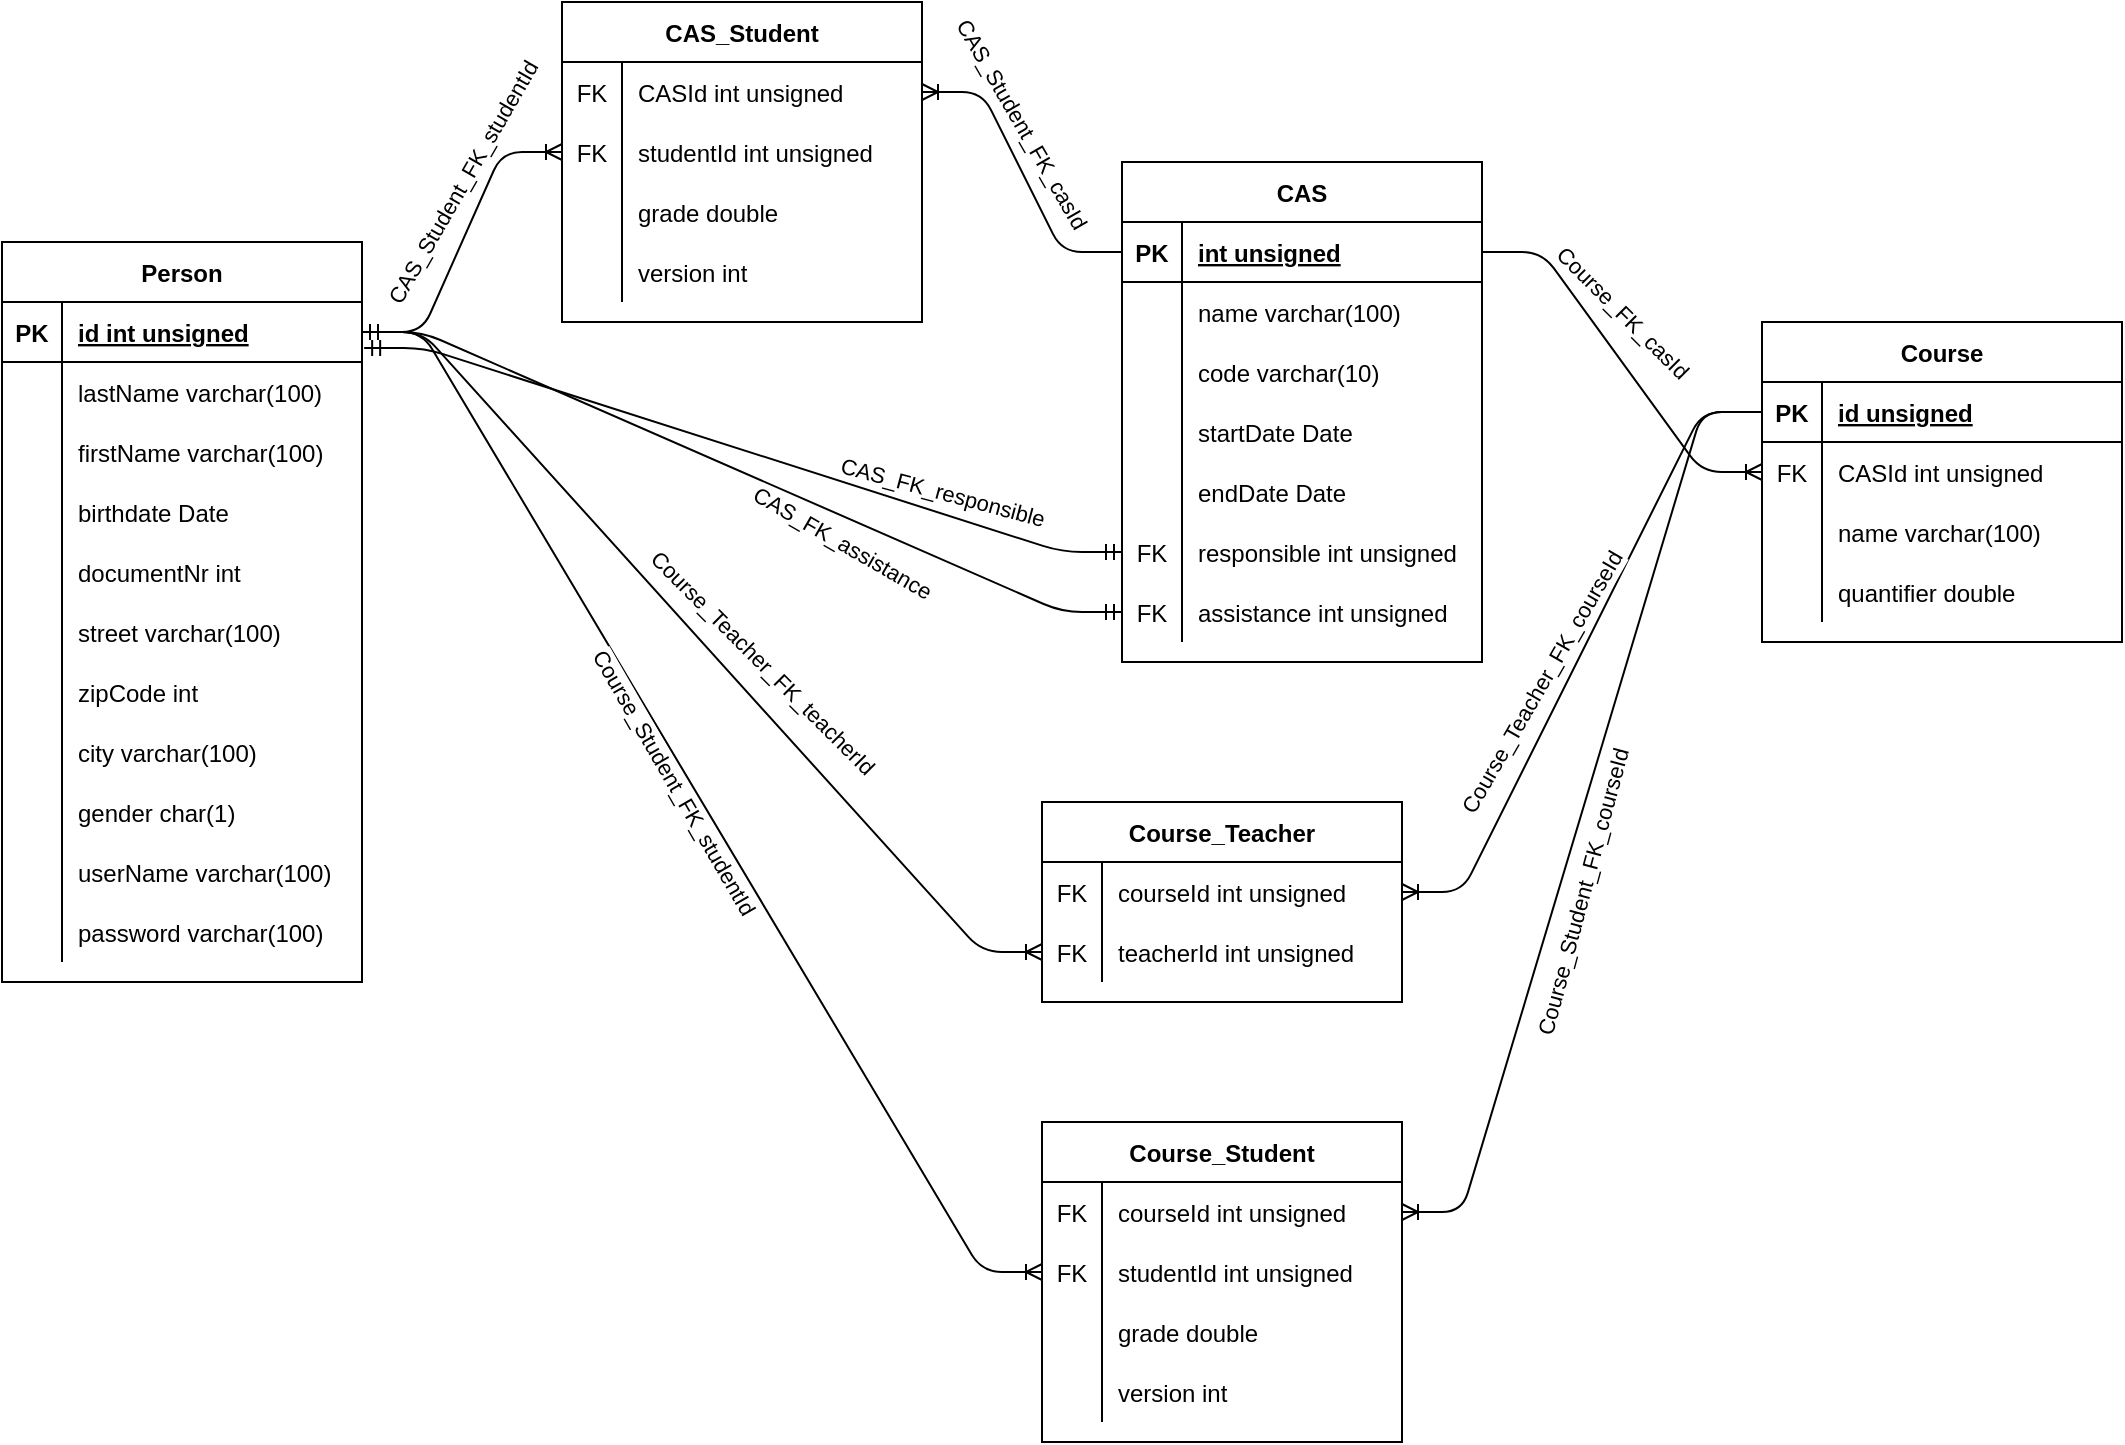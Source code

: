<mxfile version="13.9.9" type="device"><diagram id="R2lEEEUBdFMjLlhIrx00" name="Page-1"><mxGraphModel dx="1346" dy="1003" grid="1" gridSize="10" guides="1" tooltips="1" connect="1" arrows="1" fold="1" page="1" pageScale="1" pageWidth="1169" pageHeight="827" math="0" shadow="0" extFonts="Permanent Marker^https://fonts.googleapis.com/css?family=Permanent+Marker"><root><mxCell id="0"/><mxCell id="1" parent="0"/><mxCell id="SlYtWqzSnuoPG7znzPUq-1" value="Person" style="shape=table;startSize=30;container=1;collapsible=1;childLayout=tableLayout;fixedRows=1;rowLines=0;fontStyle=1;align=center;resizeLast=1;" parent="1" vertex="1"><mxGeometry x="40" y="160" width="180" height="370" as="geometry"/></mxCell><mxCell id="SlYtWqzSnuoPG7znzPUq-2" value="" style="shape=partialRectangle;collapsible=0;dropTarget=0;pointerEvents=0;fillColor=none;top=0;left=0;bottom=1;right=0;points=[[0,0.5],[1,0.5]];portConstraint=eastwest;" parent="SlYtWqzSnuoPG7znzPUq-1" vertex="1"><mxGeometry y="30" width="180" height="30" as="geometry"/></mxCell><mxCell id="SlYtWqzSnuoPG7znzPUq-3" value="PK" style="shape=partialRectangle;connectable=0;fillColor=none;top=0;left=0;bottom=0;right=0;fontStyle=1;overflow=hidden;" parent="SlYtWqzSnuoPG7znzPUq-2" vertex="1"><mxGeometry width="30" height="30" as="geometry"/></mxCell><mxCell id="SlYtWqzSnuoPG7znzPUq-4" value="id int unsigned" style="shape=partialRectangle;connectable=0;fillColor=none;top=0;left=0;bottom=0;right=0;align=left;spacingLeft=6;fontStyle=5;overflow=hidden;" parent="SlYtWqzSnuoPG7znzPUq-2" vertex="1"><mxGeometry x="30" width="150" height="30" as="geometry"/></mxCell><mxCell id="SlYtWqzSnuoPG7znzPUq-5" value="" style="shape=partialRectangle;collapsible=0;dropTarget=0;pointerEvents=0;fillColor=none;top=0;left=0;bottom=0;right=0;points=[[0,0.5],[1,0.5]];portConstraint=eastwest;" parent="SlYtWqzSnuoPG7znzPUq-1" vertex="1"><mxGeometry y="60" width="180" height="30" as="geometry"/></mxCell><mxCell id="SlYtWqzSnuoPG7znzPUq-6" value="" style="shape=partialRectangle;connectable=0;fillColor=none;top=0;left=0;bottom=0;right=0;editable=1;overflow=hidden;" parent="SlYtWqzSnuoPG7znzPUq-5" vertex="1"><mxGeometry width="30" height="30" as="geometry"/></mxCell><mxCell id="SlYtWqzSnuoPG7znzPUq-7" value="lastName varchar(100)" style="shape=partialRectangle;connectable=0;fillColor=none;top=0;left=0;bottom=0;right=0;align=left;spacingLeft=6;overflow=hidden;" parent="SlYtWqzSnuoPG7znzPUq-5" vertex="1"><mxGeometry x="30" width="150" height="30" as="geometry"/></mxCell><mxCell id="SlYtWqzSnuoPG7znzPUq-8" value="" style="shape=partialRectangle;collapsible=0;dropTarget=0;pointerEvents=0;fillColor=none;top=0;left=0;bottom=0;right=0;points=[[0,0.5],[1,0.5]];portConstraint=eastwest;" parent="SlYtWqzSnuoPG7znzPUq-1" vertex="1"><mxGeometry y="90" width="180" height="30" as="geometry"/></mxCell><mxCell id="SlYtWqzSnuoPG7znzPUq-9" value="" style="shape=partialRectangle;connectable=0;fillColor=none;top=0;left=0;bottom=0;right=0;editable=1;overflow=hidden;" parent="SlYtWqzSnuoPG7znzPUq-8" vertex="1"><mxGeometry width="30" height="30" as="geometry"/></mxCell><mxCell id="SlYtWqzSnuoPG7znzPUq-10" value="firstName varchar(100)" style="shape=partialRectangle;connectable=0;fillColor=none;top=0;left=0;bottom=0;right=0;align=left;spacingLeft=6;overflow=hidden;" parent="SlYtWqzSnuoPG7znzPUq-8" vertex="1"><mxGeometry x="30" width="150" height="30" as="geometry"/></mxCell><mxCell id="SlYtWqzSnuoPG7znzPUq-11" value="" style="shape=partialRectangle;collapsible=0;dropTarget=0;pointerEvents=0;fillColor=none;top=0;left=0;bottom=0;right=0;points=[[0,0.5],[1,0.5]];portConstraint=eastwest;" parent="SlYtWqzSnuoPG7znzPUq-1" vertex="1"><mxGeometry y="120" width="180" height="30" as="geometry"/></mxCell><mxCell id="SlYtWqzSnuoPG7znzPUq-12" value="" style="shape=partialRectangle;connectable=0;fillColor=none;top=0;left=0;bottom=0;right=0;editable=1;overflow=hidden;" parent="SlYtWqzSnuoPG7znzPUq-11" vertex="1"><mxGeometry width="30" height="30" as="geometry"/></mxCell><mxCell id="SlYtWqzSnuoPG7znzPUq-13" value="birthdate Date" style="shape=partialRectangle;connectable=0;fillColor=none;top=0;left=0;bottom=0;right=0;align=left;spacingLeft=6;overflow=hidden;" parent="SlYtWqzSnuoPG7znzPUq-11" vertex="1"><mxGeometry x="30" width="150" height="30" as="geometry"/></mxCell><mxCell id="SlYtWqzSnuoPG7znzPUq-14" value="" style="shape=partialRectangle;collapsible=0;dropTarget=0;pointerEvents=0;fillColor=none;top=0;left=0;bottom=0;right=0;points=[[0,0.5],[1,0.5]];portConstraint=eastwest;" parent="SlYtWqzSnuoPG7znzPUq-1" vertex="1"><mxGeometry y="150" width="180" height="30" as="geometry"/></mxCell><mxCell id="SlYtWqzSnuoPG7znzPUq-15" value="" style="shape=partialRectangle;connectable=0;fillColor=none;top=0;left=0;bottom=0;right=0;editable=1;overflow=hidden;" parent="SlYtWqzSnuoPG7znzPUq-14" vertex="1"><mxGeometry width="30" height="30" as="geometry"/></mxCell><mxCell id="SlYtWqzSnuoPG7znzPUq-16" value="documentNr int" style="shape=partialRectangle;connectable=0;fillColor=none;top=0;left=0;bottom=0;right=0;align=left;spacingLeft=6;overflow=hidden;" parent="SlYtWqzSnuoPG7znzPUq-14" vertex="1"><mxGeometry x="30" width="150" height="30" as="geometry"/></mxCell><mxCell id="SlYtWqzSnuoPG7znzPUq-17" value="" style="shape=partialRectangle;collapsible=0;dropTarget=0;pointerEvents=0;fillColor=none;top=0;left=0;bottom=0;right=0;points=[[0,0.5],[1,0.5]];portConstraint=eastwest;" parent="SlYtWqzSnuoPG7znzPUq-1" vertex="1"><mxGeometry y="180" width="180" height="30" as="geometry"/></mxCell><mxCell id="SlYtWqzSnuoPG7znzPUq-18" value="" style="shape=partialRectangle;connectable=0;fillColor=none;top=0;left=0;bottom=0;right=0;editable=1;overflow=hidden;" parent="SlYtWqzSnuoPG7znzPUq-17" vertex="1"><mxGeometry width="30" height="30" as="geometry"/></mxCell><mxCell id="SlYtWqzSnuoPG7znzPUq-19" value="street varchar(100)" style="shape=partialRectangle;connectable=0;fillColor=none;top=0;left=0;bottom=0;right=0;align=left;spacingLeft=6;overflow=hidden;" parent="SlYtWqzSnuoPG7znzPUq-17" vertex="1"><mxGeometry x="30" width="150" height="30" as="geometry"/></mxCell><mxCell id="SlYtWqzSnuoPG7znzPUq-20" value="" style="shape=partialRectangle;collapsible=0;dropTarget=0;pointerEvents=0;fillColor=none;top=0;left=0;bottom=0;right=0;points=[[0,0.5],[1,0.5]];portConstraint=eastwest;" parent="SlYtWqzSnuoPG7znzPUq-1" vertex="1"><mxGeometry y="210" width="180" height="30" as="geometry"/></mxCell><mxCell id="SlYtWqzSnuoPG7znzPUq-21" value="" style="shape=partialRectangle;connectable=0;fillColor=none;top=0;left=0;bottom=0;right=0;editable=1;overflow=hidden;" parent="SlYtWqzSnuoPG7znzPUq-20" vertex="1"><mxGeometry width="30" height="30" as="geometry"/></mxCell><mxCell id="SlYtWqzSnuoPG7znzPUq-22" value="zipCode int" style="shape=partialRectangle;connectable=0;fillColor=none;top=0;left=0;bottom=0;right=0;align=left;spacingLeft=6;overflow=hidden;" parent="SlYtWqzSnuoPG7znzPUq-20" vertex="1"><mxGeometry x="30" width="150" height="30" as="geometry"/></mxCell><mxCell id="SlYtWqzSnuoPG7znzPUq-23" value="" style="shape=partialRectangle;collapsible=0;dropTarget=0;pointerEvents=0;fillColor=none;top=0;left=0;bottom=0;right=0;points=[[0,0.5],[1,0.5]];portConstraint=eastwest;" parent="SlYtWqzSnuoPG7znzPUq-1" vertex="1"><mxGeometry y="240" width="180" height="30" as="geometry"/></mxCell><mxCell id="SlYtWqzSnuoPG7znzPUq-24" value="" style="shape=partialRectangle;connectable=0;fillColor=none;top=0;left=0;bottom=0;right=0;editable=1;overflow=hidden;" parent="SlYtWqzSnuoPG7znzPUq-23" vertex="1"><mxGeometry width="30" height="30" as="geometry"/></mxCell><mxCell id="SlYtWqzSnuoPG7znzPUq-25" value="city varchar(100)" style="shape=partialRectangle;connectable=0;fillColor=none;top=0;left=0;bottom=0;right=0;align=left;spacingLeft=6;overflow=hidden;" parent="SlYtWqzSnuoPG7znzPUq-23" vertex="1"><mxGeometry x="30" width="150" height="30" as="geometry"/></mxCell><mxCell id="SlYtWqzSnuoPG7znzPUq-26" value="" style="shape=partialRectangle;collapsible=0;dropTarget=0;pointerEvents=0;fillColor=none;top=0;left=0;bottom=0;right=0;points=[[0,0.5],[1,0.5]];portConstraint=eastwest;" parent="SlYtWqzSnuoPG7znzPUq-1" vertex="1"><mxGeometry y="270" width="180" height="30" as="geometry"/></mxCell><mxCell id="SlYtWqzSnuoPG7znzPUq-27" value="" style="shape=partialRectangle;connectable=0;fillColor=none;top=0;left=0;bottom=0;right=0;editable=1;overflow=hidden;" parent="SlYtWqzSnuoPG7znzPUq-26" vertex="1"><mxGeometry width="30" height="30" as="geometry"/></mxCell><mxCell id="SlYtWqzSnuoPG7znzPUq-28" value="gender char(1)" style="shape=partialRectangle;connectable=0;fillColor=none;top=0;left=0;bottom=0;right=0;align=left;spacingLeft=6;overflow=hidden;" parent="SlYtWqzSnuoPG7znzPUq-26" vertex="1"><mxGeometry x="30" width="150" height="30" as="geometry"/></mxCell><mxCell id="SlYtWqzSnuoPG7znzPUq-29" value="" style="shape=partialRectangle;collapsible=0;dropTarget=0;pointerEvents=0;fillColor=none;top=0;left=0;bottom=0;right=0;points=[[0,0.5],[1,0.5]];portConstraint=eastwest;" parent="SlYtWqzSnuoPG7znzPUq-1" vertex="1"><mxGeometry y="300" width="180" height="30" as="geometry"/></mxCell><mxCell id="SlYtWqzSnuoPG7znzPUq-30" value="" style="shape=partialRectangle;connectable=0;fillColor=none;top=0;left=0;bottom=0;right=0;editable=1;overflow=hidden;" parent="SlYtWqzSnuoPG7znzPUq-29" vertex="1"><mxGeometry width="30" height="30" as="geometry"/></mxCell><mxCell id="SlYtWqzSnuoPG7znzPUq-31" value="userName varchar(100)" style="shape=partialRectangle;connectable=0;fillColor=none;top=0;left=0;bottom=0;right=0;align=left;spacingLeft=6;overflow=hidden;" parent="SlYtWqzSnuoPG7znzPUq-29" vertex="1"><mxGeometry x="30" width="150" height="30" as="geometry"/></mxCell><mxCell id="SlYtWqzSnuoPG7znzPUq-32" value="" style="shape=partialRectangle;collapsible=0;dropTarget=0;pointerEvents=0;fillColor=none;top=0;left=0;bottom=0;right=0;points=[[0,0.5],[1,0.5]];portConstraint=eastwest;" parent="SlYtWqzSnuoPG7znzPUq-1" vertex="1"><mxGeometry y="330" width="180" height="30" as="geometry"/></mxCell><mxCell id="SlYtWqzSnuoPG7znzPUq-33" value="" style="shape=partialRectangle;connectable=0;fillColor=none;top=0;left=0;bottom=0;right=0;editable=1;overflow=hidden;" parent="SlYtWqzSnuoPG7znzPUq-32" vertex="1"><mxGeometry width="30" height="30" as="geometry"/></mxCell><mxCell id="SlYtWqzSnuoPG7znzPUq-34" value="password varchar(100)" style="shape=partialRectangle;connectable=0;fillColor=none;top=0;left=0;bottom=0;right=0;align=left;spacingLeft=6;overflow=hidden;" parent="SlYtWqzSnuoPG7znzPUq-32" vertex="1"><mxGeometry x="30" width="150" height="30" as="geometry"/></mxCell><mxCell id="SlYtWqzSnuoPG7znzPUq-35" value="CAS" style="shape=table;startSize=30;container=1;collapsible=1;childLayout=tableLayout;fixedRows=1;rowLines=0;fontStyle=1;align=center;resizeLast=1;" parent="1" vertex="1"><mxGeometry x="600" y="120" width="180" height="250" as="geometry"/></mxCell><mxCell id="SlYtWqzSnuoPG7znzPUq-36" value="" style="shape=partialRectangle;collapsible=0;dropTarget=0;pointerEvents=0;fillColor=none;top=0;left=0;bottom=1;right=0;points=[[0,0.5],[1,0.5]];portConstraint=eastwest;" parent="SlYtWqzSnuoPG7znzPUq-35" vertex="1"><mxGeometry y="30" width="180" height="30" as="geometry"/></mxCell><mxCell id="SlYtWqzSnuoPG7znzPUq-37" value="PK" style="shape=partialRectangle;connectable=0;fillColor=none;top=0;left=0;bottom=0;right=0;fontStyle=1;overflow=hidden;" parent="SlYtWqzSnuoPG7znzPUq-36" vertex="1"><mxGeometry width="30" height="30" as="geometry"/></mxCell><mxCell id="SlYtWqzSnuoPG7znzPUq-38" value="int unsigned" style="shape=partialRectangle;connectable=0;fillColor=none;top=0;left=0;bottom=0;right=0;align=left;spacingLeft=6;fontStyle=5;overflow=hidden;" parent="SlYtWqzSnuoPG7znzPUq-36" vertex="1"><mxGeometry x="30" width="150" height="30" as="geometry"/></mxCell><mxCell id="SlYtWqzSnuoPG7znzPUq-39" value="" style="shape=partialRectangle;collapsible=0;dropTarget=0;pointerEvents=0;fillColor=none;top=0;left=0;bottom=0;right=0;points=[[0,0.5],[1,0.5]];portConstraint=eastwest;" parent="SlYtWqzSnuoPG7znzPUq-35" vertex="1"><mxGeometry y="60" width="180" height="30" as="geometry"/></mxCell><mxCell id="SlYtWqzSnuoPG7znzPUq-40" value="" style="shape=partialRectangle;connectable=0;fillColor=none;top=0;left=0;bottom=0;right=0;editable=1;overflow=hidden;" parent="SlYtWqzSnuoPG7znzPUq-39" vertex="1"><mxGeometry width="30" height="30" as="geometry"/></mxCell><mxCell id="SlYtWqzSnuoPG7znzPUq-41" value="name varchar(100)" style="shape=partialRectangle;connectable=0;fillColor=none;top=0;left=0;bottom=0;right=0;align=left;spacingLeft=6;overflow=hidden;" parent="SlYtWqzSnuoPG7znzPUq-39" vertex="1"><mxGeometry x="30" width="150" height="30" as="geometry"/></mxCell><mxCell id="SlYtWqzSnuoPG7znzPUq-42" value="" style="shape=partialRectangle;collapsible=0;dropTarget=0;pointerEvents=0;fillColor=none;top=0;left=0;bottom=0;right=0;points=[[0,0.5],[1,0.5]];portConstraint=eastwest;" parent="SlYtWqzSnuoPG7znzPUq-35" vertex="1"><mxGeometry y="90" width="180" height="30" as="geometry"/></mxCell><mxCell id="SlYtWqzSnuoPG7znzPUq-43" value="" style="shape=partialRectangle;connectable=0;fillColor=none;top=0;left=0;bottom=0;right=0;editable=1;overflow=hidden;" parent="SlYtWqzSnuoPG7znzPUq-42" vertex="1"><mxGeometry width="30" height="30" as="geometry"/></mxCell><mxCell id="SlYtWqzSnuoPG7znzPUq-44" value="code varchar(10)" style="shape=partialRectangle;connectable=0;fillColor=none;top=0;left=0;bottom=0;right=0;align=left;spacingLeft=6;overflow=hidden;" parent="SlYtWqzSnuoPG7znzPUq-42" vertex="1"><mxGeometry x="30" width="150" height="30" as="geometry"/></mxCell><mxCell id="SlYtWqzSnuoPG7znzPUq-51" value="" style="shape=partialRectangle;collapsible=0;dropTarget=0;pointerEvents=0;fillColor=none;top=0;left=0;bottom=0;right=0;points=[[0,0.5],[1,0.5]];portConstraint=eastwest;" parent="SlYtWqzSnuoPG7znzPUq-35" vertex="1"><mxGeometry y="120" width="180" height="30" as="geometry"/></mxCell><mxCell id="SlYtWqzSnuoPG7znzPUq-52" value="" style="shape=partialRectangle;connectable=0;fillColor=none;top=0;left=0;bottom=0;right=0;editable=1;overflow=hidden;" parent="SlYtWqzSnuoPG7znzPUq-51" vertex="1"><mxGeometry width="30" height="30" as="geometry"/></mxCell><mxCell id="SlYtWqzSnuoPG7znzPUq-53" value="startDate Date" style="shape=partialRectangle;connectable=0;fillColor=none;top=0;left=0;bottom=0;right=0;align=left;spacingLeft=6;overflow=hidden;" parent="SlYtWqzSnuoPG7znzPUq-51" vertex="1"><mxGeometry x="30" width="150" height="30" as="geometry"/></mxCell><mxCell id="SlYtWqzSnuoPG7znzPUq-54" value="" style="shape=partialRectangle;collapsible=0;dropTarget=0;pointerEvents=0;fillColor=none;top=0;left=0;bottom=0;right=0;points=[[0,0.5],[1,0.5]];portConstraint=eastwest;" parent="SlYtWqzSnuoPG7znzPUq-35" vertex="1"><mxGeometry y="150" width="180" height="30" as="geometry"/></mxCell><mxCell id="SlYtWqzSnuoPG7znzPUq-55" value="" style="shape=partialRectangle;connectable=0;fillColor=none;top=0;left=0;bottom=0;right=0;editable=1;overflow=hidden;" parent="SlYtWqzSnuoPG7znzPUq-54" vertex="1"><mxGeometry width="30" height="30" as="geometry"/></mxCell><mxCell id="SlYtWqzSnuoPG7znzPUq-56" value="endDate Date" style="shape=partialRectangle;connectable=0;fillColor=none;top=0;left=0;bottom=0;right=0;align=left;spacingLeft=6;overflow=hidden;" parent="SlYtWqzSnuoPG7znzPUq-54" vertex="1"><mxGeometry x="30" width="150" height="30" as="geometry"/></mxCell><mxCell id="SlYtWqzSnuoPG7znzPUq-45" value="" style="shape=partialRectangle;collapsible=0;dropTarget=0;pointerEvents=0;fillColor=none;top=0;left=0;bottom=0;right=0;points=[[0,0.5],[1,0.5]];portConstraint=eastwest;" parent="SlYtWqzSnuoPG7znzPUq-35" vertex="1"><mxGeometry y="180" width="180" height="30" as="geometry"/></mxCell><mxCell id="SlYtWqzSnuoPG7znzPUq-46" value="FK" style="shape=partialRectangle;connectable=0;fillColor=none;top=0;left=0;bottom=0;right=0;editable=1;overflow=hidden;" parent="SlYtWqzSnuoPG7znzPUq-45" vertex="1"><mxGeometry width="30" height="30" as="geometry"/></mxCell><mxCell id="SlYtWqzSnuoPG7znzPUq-47" value="responsible int unsigned" style="shape=partialRectangle;connectable=0;fillColor=none;top=0;left=0;bottom=0;right=0;align=left;spacingLeft=6;overflow=hidden;" parent="SlYtWqzSnuoPG7znzPUq-45" vertex="1"><mxGeometry x="30" width="150" height="30" as="geometry"/></mxCell><mxCell id="SlYtWqzSnuoPG7znzPUq-48" value="" style="shape=partialRectangle;collapsible=0;dropTarget=0;pointerEvents=0;fillColor=none;top=0;left=0;bottom=0;right=0;points=[[0,0.5],[1,0.5]];portConstraint=eastwest;" parent="SlYtWqzSnuoPG7znzPUq-35" vertex="1"><mxGeometry y="210" width="180" height="30" as="geometry"/></mxCell><mxCell id="SlYtWqzSnuoPG7znzPUq-49" value="FK" style="shape=partialRectangle;connectable=0;fillColor=none;top=0;left=0;bottom=0;right=0;editable=1;overflow=hidden;" parent="SlYtWqzSnuoPG7znzPUq-48" vertex="1"><mxGeometry width="30" height="30" as="geometry"/></mxCell><mxCell id="SlYtWqzSnuoPG7znzPUq-50" value="assistance int unsigned" style="shape=partialRectangle;connectable=0;fillColor=none;top=0;left=0;bottom=0;right=0;align=left;spacingLeft=6;overflow=hidden;" parent="SlYtWqzSnuoPG7znzPUq-48" vertex="1"><mxGeometry x="30" width="150" height="30" as="geometry"/></mxCell><mxCell id="SlYtWqzSnuoPG7znzPUq-57" value="CAS_Student" style="shape=table;startSize=30;container=1;collapsible=1;childLayout=tableLayout;fixedRows=1;rowLines=0;fontStyle=1;align=center;resizeLast=1;" parent="1" vertex="1"><mxGeometry x="320" y="40" width="180" height="160" as="geometry"/></mxCell><mxCell id="SlYtWqzSnuoPG7znzPUq-61" value="" style="shape=partialRectangle;collapsible=0;dropTarget=0;pointerEvents=0;fillColor=none;top=0;left=0;bottom=0;right=0;points=[[0,0.5],[1,0.5]];portConstraint=eastwest;" parent="SlYtWqzSnuoPG7znzPUq-57" vertex="1"><mxGeometry y="30" width="180" height="30" as="geometry"/></mxCell><mxCell id="SlYtWqzSnuoPG7znzPUq-62" value="FK" style="shape=partialRectangle;connectable=0;fillColor=none;top=0;left=0;bottom=0;right=0;editable=1;overflow=hidden;" parent="SlYtWqzSnuoPG7znzPUq-61" vertex="1"><mxGeometry width="30" height="30" as="geometry"/></mxCell><mxCell id="SlYtWqzSnuoPG7znzPUq-63" value="CASId int unsigned" style="shape=partialRectangle;connectable=0;fillColor=none;top=0;left=0;bottom=0;right=0;align=left;spacingLeft=6;overflow=hidden;" parent="SlYtWqzSnuoPG7znzPUq-61" vertex="1"><mxGeometry x="30" width="150" height="30" as="geometry"/></mxCell><mxCell id="SlYtWqzSnuoPG7znzPUq-64" value="" style="shape=partialRectangle;collapsible=0;dropTarget=0;pointerEvents=0;fillColor=none;top=0;left=0;bottom=0;right=0;points=[[0,0.5],[1,0.5]];portConstraint=eastwest;" parent="SlYtWqzSnuoPG7znzPUq-57" vertex="1"><mxGeometry y="60" width="180" height="30" as="geometry"/></mxCell><mxCell id="SlYtWqzSnuoPG7znzPUq-65" value="FK" style="shape=partialRectangle;connectable=0;fillColor=none;top=0;left=0;bottom=0;right=0;editable=1;overflow=hidden;" parent="SlYtWqzSnuoPG7znzPUq-64" vertex="1"><mxGeometry width="30" height="30" as="geometry"/></mxCell><mxCell id="SlYtWqzSnuoPG7znzPUq-66" value="studentId int unsigned" style="shape=partialRectangle;connectable=0;fillColor=none;top=0;left=0;bottom=0;right=0;align=left;spacingLeft=6;overflow=hidden;" parent="SlYtWqzSnuoPG7znzPUq-64" vertex="1"><mxGeometry x="30" width="150" height="30" as="geometry"/></mxCell><mxCell id="SlYtWqzSnuoPG7znzPUq-67" value="" style="shape=partialRectangle;collapsible=0;dropTarget=0;pointerEvents=0;fillColor=none;top=0;left=0;bottom=0;right=0;points=[[0,0.5],[1,0.5]];portConstraint=eastwest;" parent="SlYtWqzSnuoPG7znzPUq-57" vertex="1"><mxGeometry y="90" width="180" height="30" as="geometry"/></mxCell><mxCell id="SlYtWqzSnuoPG7znzPUq-68" value="" style="shape=partialRectangle;connectable=0;fillColor=none;top=0;left=0;bottom=0;right=0;editable=1;overflow=hidden;" parent="SlYtWqzSnuoPG7znzPUq-67" vertex="1"><mxGeometry width="30" height="30" as="geometry"/></mxCell><mxCell id="SlYtWqzSnuoPG7znzPUq-69" value="grade double" style="shape=partialRectangle;connectable=0;fillColor=none;top=0;left=0;bottom=0;right=0;align=left;spacingLeft=6;overflow=hidden;" parent="SlYtWqzSnuoPG7znzPUq-67" vertex="1"><mxGeometry x="30" width="150" height="30" as="geometry"/></mxCell><mxCell id="SlYtWqzSnuoPG7znzPUq-71" value="" style="shape=partialRectangle;collapsible=0;dropTarget=0;pointerEvents=0;fillColor=none;top=0;left=0;bottom=0;right=0;points=[[0,0.5],[1,0.5]];portConstraint=eastwest;" parent="SlYtWqzSnuoPG7znzPUq-57" vertex="1"><mxGeometry y="120" width="180" height="30" as="geometry"/></mxCell><mxCell id="SlYtWqzSnuoPG7znzPUq-72" value="" style="shape=partialRectangle;connectable=0;fillColor=none;top=0;left=0;bottom=0;right=0;editable=1;overflow=hidden;" parent="SlYtWqzSnuoPG7znzPUq-71" vertex="1"><mxGeometry width="30" height="30" as="geometry"/></mxCell><mxCell id="SlYtWqzSnuoPG7znzPUq-73" value="version int" style="shape=partialRectangle;connectable=0;fillColor=none;top=0;left=0;bottom=0;right=0;align=left;spacingLeft=6;overflow=hidden;" parent="SlYtWqzSnuoPG7znzPUq-71" vertex="1"><mxGeometry x="30" width="150" height="30" as="geometry"/></mxCell><mxCell id="SlYtWqzSnuoPG7znzPUq-78" value="" style="edgeStyle=entityRelationEdgeStyle;fontSize=12;html=1;endArrow=ERoneToMany;exitX=1;exitY=0.5;exitDx=0;exitDy=0;entryX=0;entryY=0.5;entryDx=0;entryDy=0;" parent="1" source="SlYtWqzSnuoPG7znzPUq-2" target="SlYtWqzSnuoPG7znzPUq-64" edge="1"><mxGeometry width="100" height="100" relative="1" as="geometry"><mxPoint x="370" y="560" as="sourcePoint"/><mxPoint x="470" y="460" as="targetPoint"/></mxGeometry></mxCell><mxCell id="bxLuaBcCn9R9cFUA3Gzr-11" value="CAS_Student_FK_studentId" style="edgeLabel;html=1;align=center;verticalAlign=middle;resizable=0;points=[];rotation=-60;" vertex="1" connectable="0" parent="SlYtWqzSnuoPG7znzPUq-78"><mxGeometry x="0.058" y="2" relative="1" as="geometry"><mxPoint y="-24.84" as="offset"/></mxGeometry></mxCell><mxCell id="SlYtWqzSnuoPG7znzPUq-79" value="" style="edgeStyle=entityRelationEdgeStyle;fontSize=12;html=1;endArrow=ERoneToMany;exitX=0;exitY=0.5;exitDx=0;exitDy=0;entryX=1;entryY=0.5;entryDx=0;entryDy=0;" parent="1" source="SlYtWqzSnuoPG7znzPUq-36" target="SlYtWqzSnuoPG7znzPUq-61" edge="1"><mxGeometry width="100" height="100" relative="1" as="geometry"><mxPoint x="370" y="560" as="sourcePoint"/><mxPoint x="470" y="460" as="targetPoint"/></mxGeometry></mxCell><mxCell id="bxLuaBcCn9R9cFUA3Gzr-12" value="CAS_Student_FK_casId" style="edgeLabel;html=1;align=center;verticalAlign=middle;resizable=0;points=[];rotation=60;" vertex="1" connectable="0" parent="SlYtWqzSnuoPG7znzPUq-79"><mxGeometry x="0.174" y="-1" relative="1" as="geometry"><mxPoint x="5.04" y="-12.68" as="offset"/></mxGeometry></mxCell><mxCell id="SlYtWqzSnuoPG7znzPUq-80" value="Course" style="shape=table;startSize=30;container=1;collapsible=1;childLayout=tableLayout;fixedRows=1;rowLines=0;fontStyle=1;align=center;resizeLast=1;" parent="1" vertex="1"><mxGeometry x="920" y="200" width="180" height="160" as="geometry"/></mxCell><mxCell id="SlYtWqzSnuoPG7znzPUq-81" value="" style="shape=partialRectangle;collapsible=0;dropTarget=0;pointerEvents=0;fillColor=none;top=0;left=0;bottom=1;right=0;points=[[0,0.5],[1,0.5]];portConstraint=eastwest;" parent="SlYtWqzSnuoPG7znzPUq-80" vertex="1"><mxGeometry y="30" width="180" height="30" as="geometry"/></mxCell><mxCell id="SlYtWqzSnuoPG7znzPUq-82" value="PK" style="shape=partialRectangle;connectable=0;fillColor=none;top=0;left=0;bottom=0;right=0;fontStyle=1;overflow=hidden;" parent="SlYtWqzSnuoPG7znzPUq-81" vertex="1"><mxGeometry width="30" height="30" as="geometry"/></mxCell><mxCell id="SlYtWqzSnuoPG7znzPUq-83" value="id unsigned" style="shape=partialRectangle;connectable=0;fillColor=none;top=0;left=0;bottom=0;right=0;align=left;spacingLeft=6;fontStyle=5;overflow=hidden;" parent="SlYtWqzSnuoPG7znzPUq-81" vertex="1"><mxGeometry x="30" width="150" height="30" as="geometry"/></mxCell><mxCell id="SlYtWqzSnuoPG7znzPUq-84" value="" style="shape=partialRectangle;collapsible=0;dropTarget=0;pointerEvents=0;fillColor=none;top=0;left=0;bottom=0;right=0;points=[[0,0.5],[1,0.5]];portConstraint=eastwest;" parent="SlYtWqzSnuoPG7znzPUq-80" vertex="1"><mxGeometry y="60" width="180" height="30" as="geometry"/></mxCell><mxCell id="SlYtWqzSnuoPG7znzPUq-85" value="FK" style="shape=partialRectangle;connectable=0;fillColor=none;top=0;left=0;bottom=0;right=0;editable=1;overflow=hidden;" parent="SlYtWqzSnuoPG7znzPUq-84" vertex="1"><mxGeometry width="30" height="30" as="geometry"/></mxCell><mxCell id="SlYtWqzSnuoPG7znzPUq-86" value="CASId int unsigned" style="shape=partialRectangle;connectable=0;fillColor=none;top=0;left=0;bottom=0;right=0;align=left;spacingLeft=6;overflow=hidden;" parent="SlYtWqzSnuoPG7znzPUq-84" vertex="1"><mxGeometry x="30" width="150" height="30" as="geometry"/></mxCell><mxCell id="SlYtWqzSnuoPG7znzPUq-87" value="" style="shape=partialRectangle;collapsible=0;dropTarget=0;pointerEvents=0;fillColor=none;top=0;left=0;bottom=0;right=0;points=[[0,0.5],[1,0.5]];portConstraint=eastwest;" parent="SlYtWqzSnuoPG7znzPUq-80" vertex="1"><mxGeometry y="90" width="180" height="30" as="geometry"/></mxCell><mxCell id="SlYtWqzSnuoPG7znzPUq-88" value="" style="shape=partialRectangle;connectable=0;fillColor=none;top=0;left=0;bottom=0;right=0;editable=1;overflow=hidden;" parent="SlYtWqzSnuoPG7znzPUq-87" vertex="1"><mxGeometry width="30" height="30" as="geometry"/></mxCell><mxCell id="SlYtWqzSnuoPG7znzPUq-89" value="name varchar(100)" style="shape=partialRectangle;connectable=0;fillColor=none;top=0;left=0;bottom=0;right=0;align=left;spacingLeft=6;overflow=hidden;" parent="SlYtWqzSnuoPG7znzPUq-87" vertex="1"><mxGeometry x="30" width="150" height="30" as="geometry"/></mxCell><mxCell id="SlYtWqzSnuoPG7znzPUq-90" value="" style="shape=partialRectangle;collapsible=0;dropTarget=0;pointerEvents=0;fillColor=none;top=0;left=0;bottom=0;right=0;points=[[0,0.5],[1,0.5]];portConstraint=eastwest;" parent="SlYtWqzSnuoPG7znzPUq-80" vertex="1"><mxGeometry y="120" width="180" height="30" as="geometry"/></mxCell><mxCell id="SlYtWqzSnuoPG7znzPUq-91" value="" style="shape=partialRectangle;connectable=0;fillColor=none;top=0;left=0;bottom=0;right=0;editable=1;overflow=hidden;" parent="SlYtWqzSnuoPG7znzPUq-90" vertex="1"><mxGeometry width="30" height="30" as="geometry"/></mxCell><mxCell id="SlYtWqzSnuoPG7znzPUq-92" value="quantifier double" style="shape=partialRectangle;connectable=0;fillColor=none;top=0;left=0;bottom=0;right=0;align=left;spacingLeft=6;overflow=hidden;" parent="SlYtWqzSnuoPG7znzPUq-90" vertex="1"><mxGeometry x="30" width="150" height="30" as="geometry"/></mxCell><mxCell id="SlYtWqzSnuoPG7znzPUq-93" value="" style="edgeStyle=entityRelationEdgeStyle;fontSize=12;html=1;endArrow=ERoneToMany;exitX=1;exitY=0.5;exitDx=0;exitDy=0;entryX=0;entryY=0.5;entryDx=0;entryDy=0;" parent="1" source="SlYtWqzSnuoPG7znzPUq-36" target="SlYtWqzSnuoPG7znzPUq-84" edge="1"><mxGeometry width="100" height="100" relative="1" as="geometry"><mxPoint x="680" y="670" as="sourcePoint"/><mxPoint x="780" y="570" as="targetPoint"/></mxGeometry></mxCell><mxCell id="bxLuaBcCn9R9cFUA3Gzr-10" value="Course_FK_casId" style="edgeLabel;html=1;align=center;verticalAlign=middle;resizable=0;points=[];rotation=45;" vertex="1" connectable="0" parent="SlYtWqzSnuoPG7znzPUq-93"><mxGeometry x="-0.296" y="3" relative="1" as="geometry"><mxPoint x="14.64" y="0.22" as="offset"/></mxGeometry></mxCell><mxCell id="SlYtWqzSnuoPG7znzPUq-94" value="Course_Teacher" style="shape=table;startSize=30;container=1;collapsible=1;childLayout=tableLayout;fixedRows=1;rowLines=0;fontStyle=1;align=center;resizeLast=1;" parent="1" vertex="1"><mxGeometry x="560" y="440" width="180" height="100" as="geometry"/></mxCell><mxCell id="SlYtWqzSnuoPG7znzPUq-98" value="" style="shape=partialRectangle;collapsible=0;dropTarget=0;pointerEvents=0;fillColor=none;top=0;left=0;bottom=0;right=0;points=[[0,0.5],[1,0.5]];portConstraint=eastwest;" parent="SlYtWqzSnuoPG7znzPUq-94" vertex="1"><mxGeometry y="30" width="180" height="30" as="geometry"/></mxCell><mxCell id="SlYtWqzSnuoPG7znzPUq-99" value="FK" style="shape=partialRectangle;connectable=0;fillColor=none;top=0;left=0;bottom=0;right=0;editable=1;overflow=hidden;" parent="SlYtWqzSnuoPG7znzPUq-98" vertex="1"><mxGeometry width="30" height="30" as="geometry"/></mxCell><mxCell id="SlYtWqzSnuoPG7znzPUq-100" value="courseId int unsigned" style="shape=partialRectangle;connectable=0;fillColor=none;top=0;left=0;bottom=0;right=0;align=left;spacingLeft=6;overflow=hidden;" parent="SlYtWqzSnuoPG7znzPUq-98" vertex="1"><mxGeometry x="30" width="150" height="30" as="geometry"/></mxCell><mxCell id="SlYtWqzSnuoPG7znzPUq-101" value="" style="shape=partialRectangle;collapsible=0;dropTarget=0;pointerEvents=0;fillColor=none;top=0;left=0;bottom=0;right=0;points=[[0,0.5],[1,0.5]];portConstraint=eastwest;" parent="SlYtWqzSnuoPG7znzPUq-94" vertex="1"><mxGeometry y="60" width="180" height="30" as="geometry"/></mxCell><mxCell id="SlYtWqzSnuoPG7znzPUq-102" value="FK" style="shape=partialRectangle;connectable=0;fillColor=none;top=0;left=0;bottom=0;right=0;editable=1;overflow=hidden;" parent="SlYtWqzSnuoPG7znzPUq-101" vertex="1"><mxGeometry width="30" height="30" as="geometry"/></mxCell><mxCell id="SlYtWqzSnuoPG7znzPUq-103" value="teacherId int unsigned" style="shape=partialRectangle;connectable=0;fillColor=none;top=0;left=0;bottom=0;right=0;align=left;spacingLeft=6;overflow=hidden;" parent="SlYtWqzSnuoPG7znzPUq-101" vertex="1"><mxGeometry x="30" width="150" height="30" as="geometry"/></mxCell><mxCell id="SlYtWqzSnuoPG7znzPUq-110" value="" style="edgeStyle=entityRelationEdgeStyle;fontSize=12;html=1;endArrow=ERoneToMany;exitX=0;exitY=0.5;exitDx=0;exitDy=0;entryX=1;entryY=0.5;entryDx=0;entryDy=0;" parent="1" source="SlYtWqzSnuoPG7znzPUq-81" target="SlYtWqzSnuoPG7znzPUq-98" edge="1"><mxGeometry width="100" height="100" relative="1" as="geometry"><mxPoint x="680" y="670" as="sourcePoint"/><mxPoint x="780" y="570" as="targetPoint"/></mxGeometry></mxCell><mxCell id="bxLuaBcCn9R9cFUA3Gzr-7" value="Course_Teacher_FK_courseId" style="edgeLabel;html=1;align=center;verticalAlign=middle;resizable=0;points=[];rotation=-60;" vertex="1" connectable="0" parent="SlYtWqzSnuoPG7znzPUq-110"><mxGeometry x="0.123" relative="1" as="geometry"><mxPoint x="-11.13" y="-2.74" as="offset"/></mxGeometry></mxCell><mxCell id="SlYtWqzSnuoPG7znzPUq-111" value="" style="edgeStyle=entityRelationEdgeStyle;fontSize=12;html=1;endArrow=ERoneToMany;exitX=1;exitY=0.5;exitDx=0;exitDy=0;entryX=0;entryY=0.5;entryDx=0;entryDy=0;" parent="1" source="SlYtWqzSnuoPG7znzPUq-2" target="SlYtWqzSnuoPG7znzPUq-101" edge="1"><mxGeometry width="100" height="100" relative="1" as="geometry"><mxPoint x="680" y="670" as="sourcePoint"/><mxPoint x="780" y="570" as="targetPoint"/></mxGeometry></mxCell><mxCell id="bxLuaBcCn9R9cFUA3Gzr-6" value="Course_Teacher_FK_teacherId" style="edgeLabel;html=1;align=center;verticalAlign=middle;resizable=0;points=[];rotation=45;" vertex="1" connectable="0" parent="SlYtWqzSnuoPG7znzPUq-111"><mxGeometry x="0.05" relative="1" as="geometry"><mxPoint x="21.87" y="1" as="offset"/></mxGeometry></mxCell><mxCell id="SlYtWqzSnuoPG7znzPUq-112" value="Course_Student" style="shape=table;startSize=30;container=1;collapsible=1;childLayout=tableLayout;fixedRows=1;rowLines=0;fontStyle=1;align=center;resizeLast=1;" parent="1" vertex="1"><mxGeometry x="560" y="600" width="180" height="160" as="geometry"/></mxCell><mxCell id="SlYtWqzSnuoPG7znzPUq-116" value="" style="shape=partialRectangle;collapsible=0;dropTarget=0;pointerEvents=0;fillColor=none;top=0;left=0;bottom=0;right=0;points=[[0,0.5],[1,0.5]];portConstraint=eastwest;" parent="SlYtWqzSnuoPG7znzPUq-112" vertex="1"><mxGeometry y="30" width="180" height="30" as="geometry"/></mxCell><mxCell id="SlYtWqzSnuoPG7znzPUq-117" value="FK" style="shape=partialRectangle;connectable=0;fillColor=none;top=0;left=0;bottom=0;right=0;editable=1;overflow=hidden;" parent="SlYtWqzSnuoPG7znzPUq-116" vertex="1"><mxGeometry width="30" height="30" as="geometry"/></mxCell><mxCell id="SlYtWqzSnuoPG7znzPUq-118" value="courseId int unsigned" style="shape=partialRectangle;connectable=0;fillColor=none;top=0;left=0;bottom=0;right=0;align=left;spacingLeft=6;overflow=hidden;" parent="SlYtWqzSnuoPG7znzPUq-116" vertex="1"><mxGeometry x="30" width="150" height="30" as="geometry"/></mxCell><mxCell id="SlYtWqzSnuoPG7znzPUq-119" value="" style="shape=partialRectangle;collapsible=0;dropTarget=0;pointerEvents=0;fillColor=none;top=0;left=0;bottom=0;right=0;points=[[0,0.5],[1,0.5]];portConstraint=eastwest;" parent="SlYtWqzSnuoPG7znzPUq-112" vertex="1"><mxGeometry y="60" width="180" height="30" as="geometry"/></mxCell><mxCell id="SlYtWqzSnuoPG7znzPUq-120" value="FK" style="shape=partialRectangle;connectable=0;fillColor=none;top=0;left=0;bottom=0;right=0;editable=1;overflow=hidden;" parent="SlYtWqzSnuoPG7znzPUq-119" vertex="1"><mxGeometry width="30" height="30" as="geometry"/></mxCell><mxCell id="SlYtWqzSnuoPG7znzPUq-121" value="studentId int unsigned" style="shape=partialRectangle;connectable=0;fillColor=none;top=0;left=0;bottom=0;right=0;align=left;spacingLeft=6;overflow=hidden;" parent="SlYtWqzSnuoPG7znzPUq-119" vertex="1"><mxGeometry x="30" width="150" height="30" as="geometry"/></mxCell><mxCell id="SlYtWqzSnuoPG7znzPUq-122" value="" style="shape=partialRectangle;collapsible=0;dropTarget=0;pointerEvents=0;fillColor=none;top=0;left=0;bottom=0;right=0;points=[[0,0.5],[1,0.5]];portConstraint=eastwest;" parent="SlYtWqzSnuoPG7znzPUq-112" vertex="1"><mxGeometry y="90" width="180" height="30" as="geometry"/></mxCell><mxCell id="SlYtWqzSnuoPG7znzPUq-123" value="" style="shape=partialRectangle;connectable=0;fillColor=none;top=0;left=0;bottom=0;right=0;editable=1;overflow=hidden;" parent="SlYtWqzSnuoPG7znzPUq-122" vertex="1"><mxGeometry width="30" height="30" as="geometry"/></mxCell><mxCell id="SlYtWqzSnuoPG7znzPUq-124" value="grade double" style="shape=partialRectangle;connectable=0;fillColor=none;top=0;left=0;bottom=0;right=0;align=left;spacingLeft=6;overflow=hidden;" parent="SlYtWqzSnuoPG7znzPUq-122" vertex="1"><mxGeometry x="30" width="150" height="30" as="geometry"/></mxCell><mxCell id="YyDRT1oFAYnWckWTaEpk-1" value="" style="shape=partialRectangle;collapsible=0;dropTarget=0;pointerEvents=0;fillColor=none;top=0;left=0;bottom=0;right=0;points=[[0,0.5],[1,0.5]];portConstraint=eastwest;" parent="SlYtWqzSnuoPG7znzPUq-112" vertex="1"><mxGeometry y="120" width="180" height="30" as="geometry"/></mxCell><mxCell id="YyDRT1oFAYnWckWTaEpk-2" value="" style="shape=partialRectangle;connectable=0;fillColor=none;top=0;left=0;bottom=0;right=0;editable=1;overflow=hidden;" parent="YyDRT1oFAYnWckWTaEpk-1" vertex="1"><mxGeometry width="30" height="30" as="geometry"/></mxCell><mxCell id="YyDRT1oFAYnWckWTaEpk-3" value="version int" style="shape=partialRectangle;connectable=0;fillColor=none;top=0;left=0;bottom=0;right=0;align=left;spacingLeft=6;overflow=hidden;" parent="YyDRT1oFAYnWckWTaEpk-1" vertex="1"><mxGeometry x="30" width="150" height="30" as="geometry"/></mxCell><mxCell id="SlYtWqzSnuoPG7znzPUq-125" value="" style="edgeStyle=entityRelationEdgeStyle;fontSize=12;html=1;endArrow=ERoneToMany;exitX=1;exitY=0.5;exitDx=0;exitDy=0;entryX=0;entryY=0.5;entryDx=0;entryDy=0;" parent="1" source="SlYtWqzSnuoPG7znzPUq-2" target="SlYtWqzSnuoPG7znzPUq-119" edge="1"><mxGeometry width="100" height="100" relative="1" as="geometry"><mxPoint x="680" y="670" as="sourcePoint"/><mxPoint x="780" y="570" as="targetPoint"/></mxGeometry></mxCell><mxCell id="bxLuaBcCn9R9cFUA3Gzr-2" value="Course_Student_FK_studentId" style="edgeLabel;html=1;align=center;verticalAlign=middle;resizable=0;points=[];rotation=60;" vertex="1" connectable="0" parent="SlYtWqzSnuoPG7znzPUq-125"><mxGeometry x="-0.072" y="-3" relative="1" as="geometry"><mxPoint y="6.97" as="offset"/></mxGeometry></mxCell><mxCell id="SlYtWqzSnuoPG7znzPUq-126" value="" style="edgeStyle=entityRelationEdgeStyle;fontSize=12;html=1;endArrow=ERoneToMany;exitX=0;exitY=0.5;exitDx=0;exitDy=0;" parent="1" source="SlYtWqzSnuoPG7znzPUq-81" target="SlYtWqzSnuoPG7znzPUq-116" edge="1"><mxGeometry width="100" height="100" relative="1" as="geometry"><mxPoint x="680" y="670" as="sourcePoint"/><mxPoint x="780" y="570" as="targetPoint"/></mxGeometry></mxCell><mxCell id="bxLuaBcCn9R9cFUA3Gzr-4" value="Course_Student_FK_courseId" style="edgeLabel;html=1;align=center;verticalAlign=middle;resizable=0;points=[];rotation=-75;" vertex="1" connectable="0" parent="SlYtWqzSnuoPG7znzPUq-126"><mxGeometry x="0.173" y="-2" relative="1" as="geometry"><mxPoint x="13.75" y="1.12" as="offset"/></mxGeometry></mxCell><mxCell id="SlYtWqzSnuoPG7znzPUq-129" value="" style="edgeStyle=entityRelationEdgeStyle;fontSize=12;html=1;endArrow=ERmandOne;startArrow=ERmandOne;entryX=0;entryY=0.5;entryDx=0;entryDy=0;exitX=1.006;exitY=0.767;exitDx=0;exitDy=0;exitPerimeter=0;" parent="1" source="SlYtWqzSnuoPG7znzPUq-2" target="SlYtWqzSnuoPG7znzPUq-45" edge="1"><mxGeometry width="100" height="100" relative="1" as="geometry"><mxPoint x="400" y="360" as="sourcePoint"/><mxPoint x="500" y="260" as="targetPoint"/></mxGeometry></mxCell><mxCell id="bxLuaBcCn9R9cFUA3Gzr-9" value="CAS_FK_responsible" style="edgeLabel;html=1;align=center;verticalAlign=middle;resizable=0;points=[];rotation=15;" vertex="1" connectable="0" parent="SlYtWqzSnuoPG7znzPUq-129"><mxGeometry x="0.332" y="3" relative="1" as="geometry"><mxPoint x="36.08" y="3.88" as="offset"/></mxGeometry></mxCell><mxCell id="SlYtWqzSnuoPG7znzPUq-130" value="" style="edgeStyle=entityRelationEdgeStyle;fontSize=12;html=1;endArrow=ERmandOne;startArrow=ERmandOne;exitX=1;exitY=0.5;exitDx=0;exitDy=0;entryX=0;entryY=0.5;entryDx=0;entryDy=0;" parent="1" source="SlYtWqzSnuoPG7znzPUq-2" target="SlYtWqzSnuoPG7znzPUq-48" edge="1"><mxGeometry width="100" height="100" relative="1" as="geometry"><mxPoint x="680" y="540" as="sourcePoint"/><mxPoint x="780" y="440" as="targetPoint"/></mxGeometry></mxCell><mxCell id="bxLuaBcCn9R9cFUA3Gzr-8" value="CAS_FK_assistance" style="edgeLabel;html=1;align=center;verticalAlign=middle;resizable=0;points=[];rotation=30;" vertex="1" connectable="0" parent="SlYtWqzSnuoPG7znzPUq-130"><mxGeometry x="0.098" y="-3" relative="1" as="geometry"><mxPoint x="32.55" y="24.09" as="offset"/></mxGeometry></mxCell></root></mxGraphModel></diagram></mxfile>